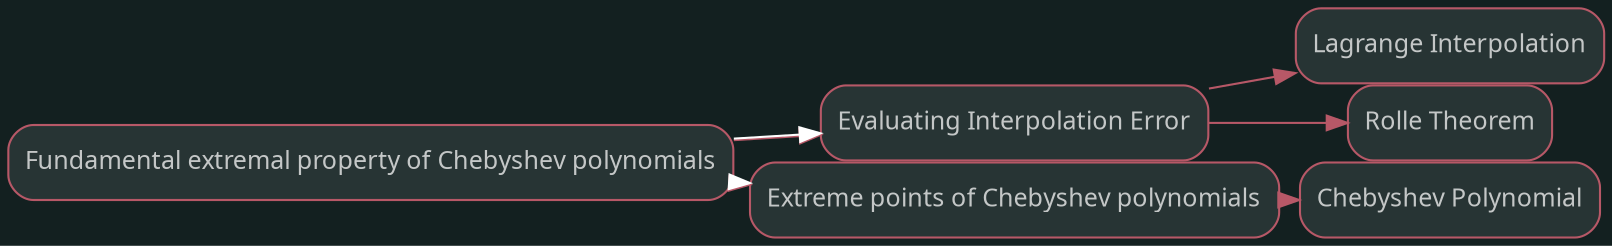 digraph "Fundamental extremal property of Chebyshev polynomials" {graph [nodesep=0,ranksep=0,rankdir="LR",bgcolor="#132020"];node [shape="rectangle",style="rounded,filled",fontname="sans",fontsize="12px",labelfontname="sans",color="#b75867",fillcolor="#273434",fontcolor="#c4c7c7"];"Fundamental extremal property of Chebyshev polynomials" [label="Fundamental extremal property of Chebyshev polynomials",tooltip="Fundamental extremal property of Chebyshev polynomials",URL="/Knowledge/Fundamental extremal property of Chebyshev polynomials.html",target="_parent"];"Evaluating Interpolation Error" [label="Evaluating Interpolation Error",tooltip="Evaluating Interpolation Error",URL="/Knowledge/Evaluating Interpolation Error.html",target="_parent"];"Extreme points of Chebyshev polynomials" [label="Extreme points of Chebyshev polynomials",tooltip="Extreme points of Chebyshev polynomials",URL="/Knowledge/Extreme points of Chebyshev polynomials.html",target="_parent"];subgraph "Forward Fundamental extremal property of Chebyshev polynomials" {edge [color="#b75867"];"Fundamental extremal property of Chebyshev polynomials" -> "Evaluating Interpolation Error";"Fundamental extremal property of Chebyshev polynomials" -> "Extreme points of Chebyshev polynomials";}
node [shape="rectangle",style="rounded",fontname="sans",fontsize="12px",labelfontname="sans",color="#b75867",fillcolor="#FFFFFF",fontcolor="#c4c7c7"];subgraph "Backward Fundamental extremal property of Chebyshev polynomials" {edge [dir="back",color="#FFFFFF"];}node [shape="rectangle",style="rounded,filled",fontname="sans",fontsize="12px",labelfontname="sans",color="#b75867",fillcolor="#273434",fontcolor="#c4c7c7"];"Evaluating Interpolation Error" [label="Evaluating Interpolation Error",tooltip="Evaluating Interpolation Error",URL="/Knowledge/Evaluating Interpolation Error.html",target="_parent"];"Lagrange Interpolation" [label="Lagrange Interpolation",tooltip="Lagrange Interpolation",URL="/Knowledge/Lagrange Interpolation.html",target="_parent"];"Rolle Theorem" [label="Rolle Theorem",tooltip="Rolle Theorem",URL="/Knowledge/Rolle Theorem.html",target="_parent"];subgraph "Forward Evaluating Interpolation Error" {edge [color="#b75867"];"Evaluating Interpolation Error" -> "Lagrange Interpolation";"Evaluating Interpolation Error" -> "Rolle Theorem";}
node [shape="rectangle",style="rounded",fontname="sans",fontsize="12px",labelfontname="sans",color="#b75867",fillcolor="#FFFFFF",fontcolor="#c4c7c7"];"Fundamental extremal property of Chebyshev polynomials" [label="Fundamental extremal property of Chebyshev polynomials",tooltip="Fundamental extremal property of Chebyshev polynomials",URL="/Knowledge/Fundamental extremal property of Chebyshev polynomials.html",target="_parent"];subgraph "Backward Evaluating Interpolation Error" {edge [dir="back",color="#FFFFFF"];"Evaluating Interpolation Error" -> "Fundamental extremal property of Chebyshev polynomials";}node [shape="rectangle",style="rounded,filled",fontname="sans",fontsize="12px",labelfontname="sans",color="#b75867",fillcolor="#273434",fontcolor="#c4c7c7"];"Extreme points of Chebyshev polynomials" [label="Extreme points of Chebyshev polynomials",tooltip="Extreme points of Chebyshev polynomials",URL="/Knowledge/Extreme points of Chebyshev polynomials.html",target="_parent"];"Chebyshev Polynomial" [label="Chebyshev Polynomial",tooltip="Chebyshev Polynomial",URL="/Knowledge/Chebyshev Polynomial.html",target="_parent"];subgraph "Forward Extreme points of Chebyshev polynomials" {edge [color="#b75867"];"Extreme points of Chebyshev polynomials" -> "Chebyshev Polynomial";}
node [shape="rectangle",style="rounded",fontname="sans",fontsize="12px",labelfontname="sans",color="#b75867",fillcolor="#FFFFFF",fontcolor="#c4c7c7"];"Fundamental extremal property of Chebyshev polynomials" [label="Fundamental extremal property of Chebyshev polynomials",tooltip="Fundamental extremal property of Chebyshev polynomials",URL="/Knowledge/Fundamental extremal property of Chebyshev polynomials.html",target="_parent"];subgraph "Backward Extreme points of Chebyshev polynomials" {edge [dir="back",color="#FFFFFF"];"Extreme points of Chebyshev polynomials" -> "Fundamental extremal property of Chebyshev polynomials";}}